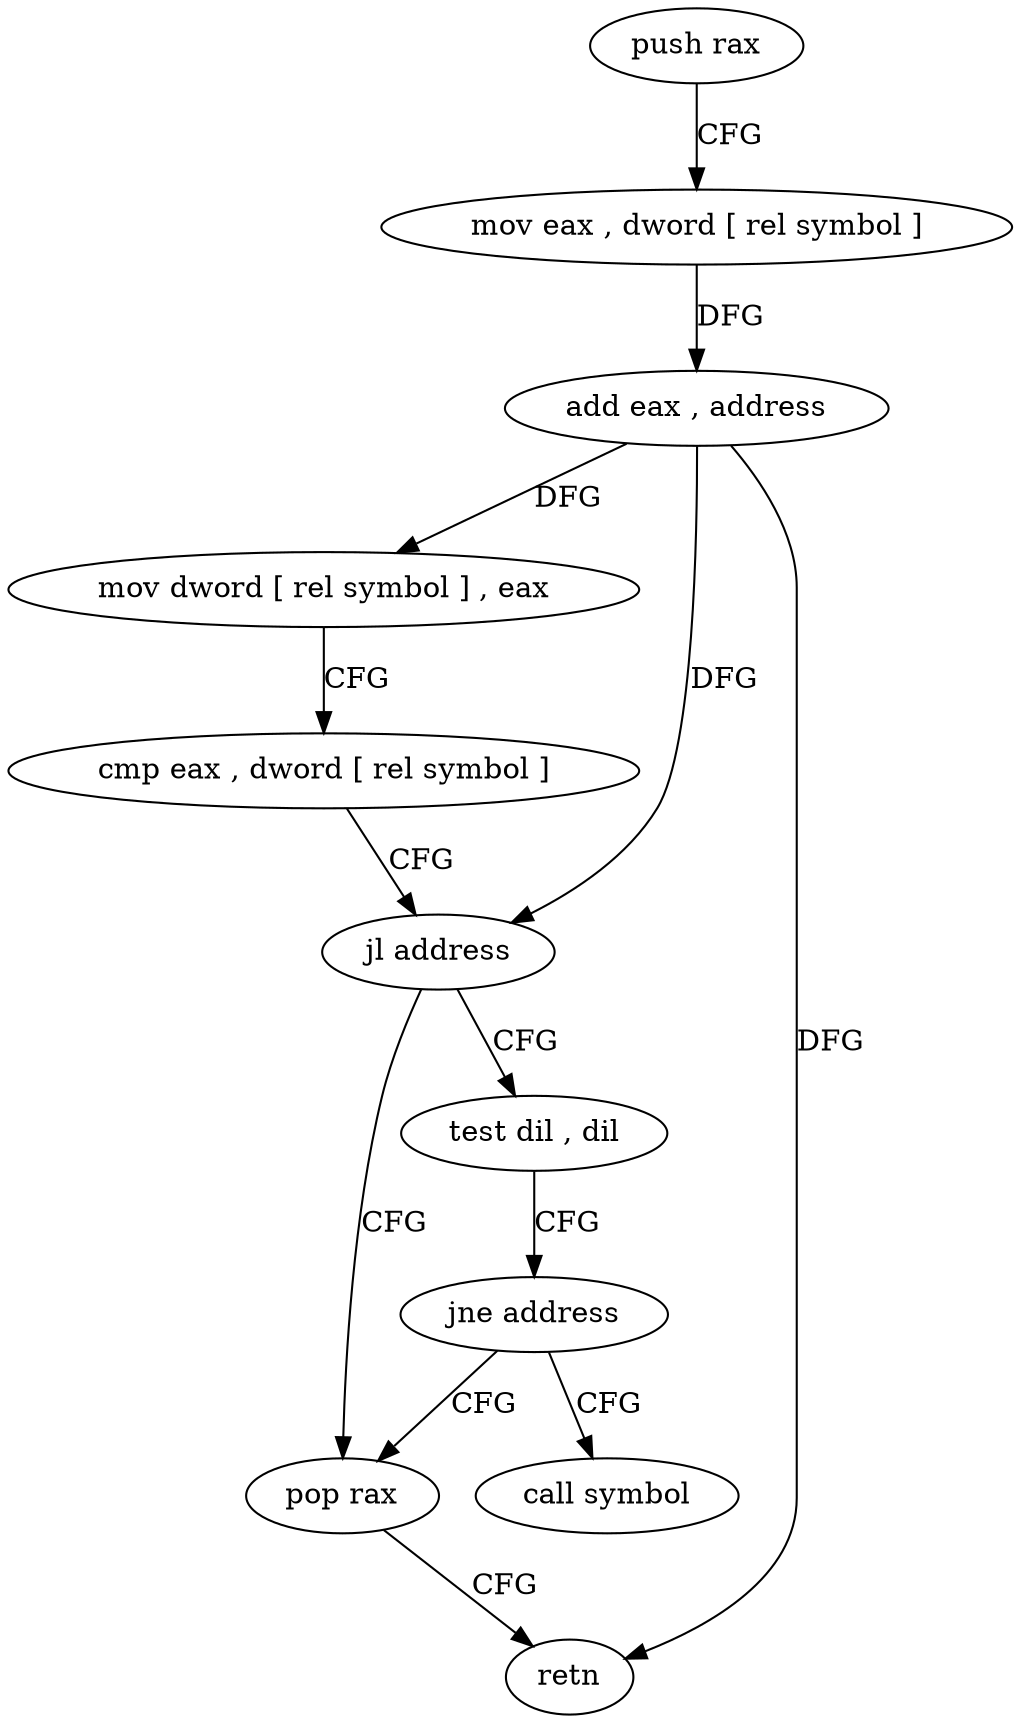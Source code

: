 digraph "func" {
"4201856" [label = "push rax" ]
"4201857" [label = "mov eax , dword [ rel symbol ]" ]
"4201863" [label = "add eax , address" ]
"4201866" [label = "mov dword [ rel symbol ] , eax" ]
"4201872" [label = "cmp eax , dword [ rel symbol ]" ]
"4201878" [label = "jl address" ]
"4201885" [label = "pop rax" ]
"4201880" [label = "test dil , dil" ]
"4201886" [label = "retn" ]
"4201883" [label = "jne address" ]
"4201887" [label = "call symbol" ]
"4201856" -> "4201857" [ label = "CFG" ]
"4201857" -> "4201863" [ label = "DFG" ]
"4201863" -> "4201866" [ label = "DFG" ]
"4201863" -> "4201878" [ label = "DFG" ]
"4201863" -> "4201886" [ label = "DFG" ]
"4201866" -> "4201872" [ label = "CFG" ]
"4201872" -> "4201878" [ label = "CFG" ]
"4201878" -> "4201885" [ label = "CFG" ]
"4201878" -> "4201880" [ label = "CFG" ]
"4201885" -> "4201886" [ label = "CFG" ]
"4201880" -> "4201883" [ label = "CFG" ]
"4201883" -> "4201887" [ label = "CFG" ]
"4201883" -> "4201885" [ label = "CFG" ]
}
